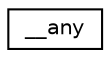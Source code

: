 digraph "Graphical Class Hierarchy"
{
  edge [fontname="Helvetica",fontsize="10",labelfontname="Helvetica",labelfontsize="10"];
  node [fontname="Helvetica",fontsize="10",shape=record];
  rankdir="LR";
  Node1 [label="__any",height=0.2,width=0.4,color="black", fillcolor="white", style="filled",URL="$struct____any.xhtml"];
}
